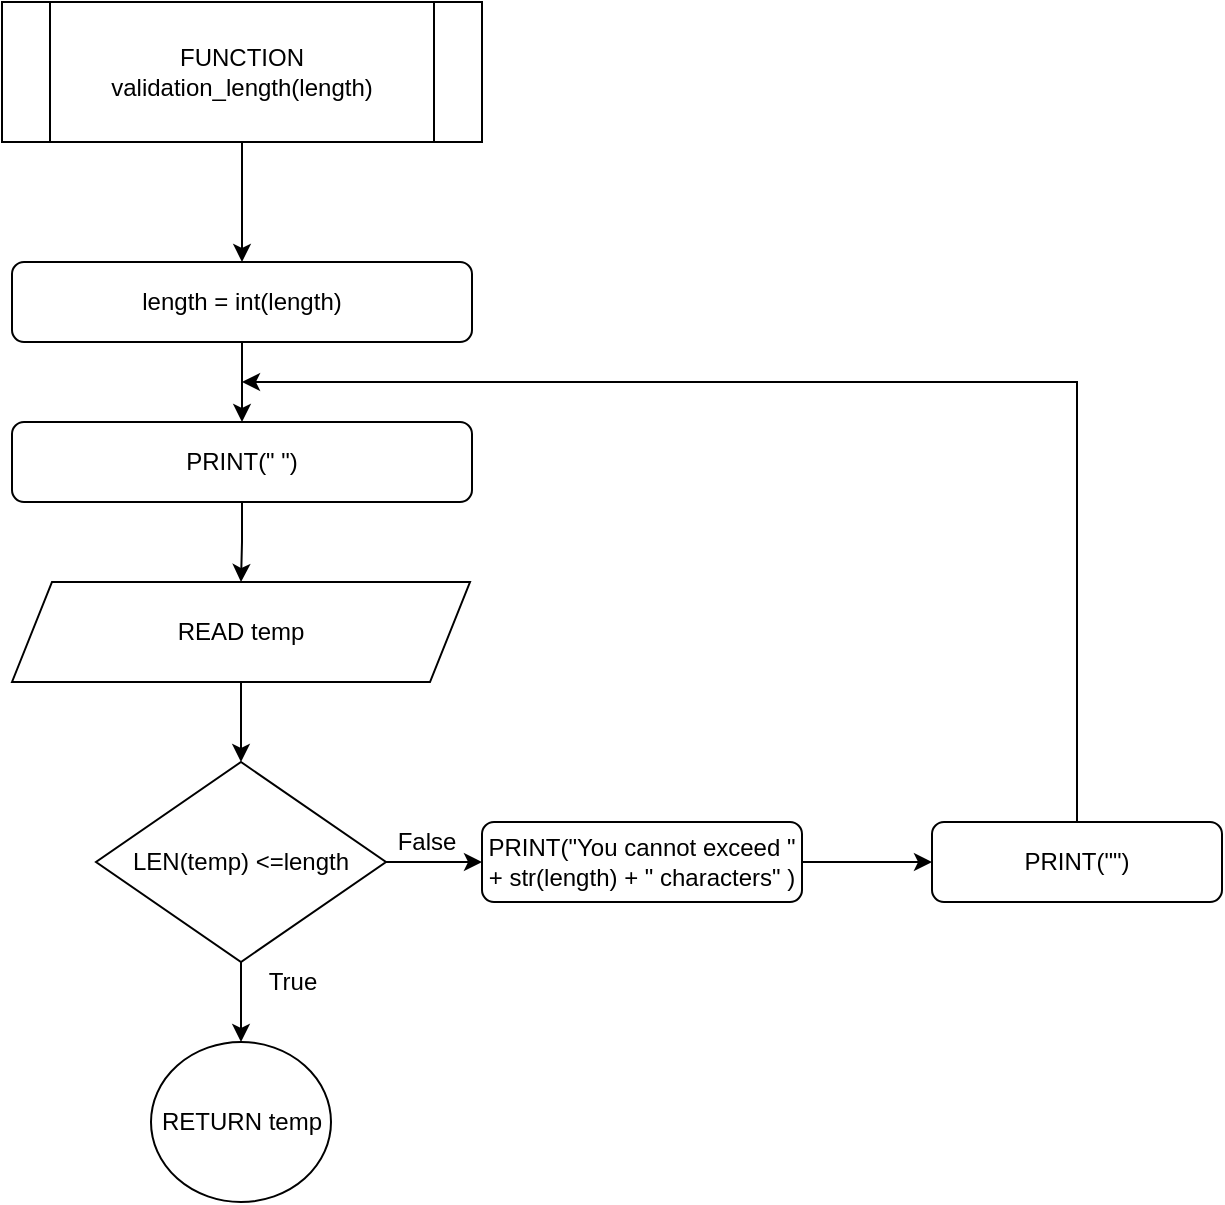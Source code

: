 <mxfile version="14.7.7" type="github">
  <diagram id="A0lXlWImKuz4DLp3JqtB" name="Page-1">
    <mxGraphModel dx="751" dy="725" grid="1" gridSize="10" guides="1" tooltips="1" connect="1" arrows="1" fold="1" page="1" pageScale="1" pageWidth="3300" pageHeight="4681" math="0" shadow="0">
      <root>
        <mxCell id="0" />
        <mxCell id="1" parent="0" />
        <mxCell id="HDIf9olH5PxdKGKlSlge-3" value="" style="edgeStyle=orthogonalEdgeStyle;rounded=0;orthogonalLoop=1;jettySize=auto;html=1;" parent="1" source="HDIf9olH5PxdKGKlSlge-1" target="HDIf9olH5PxdKGKlSlge-2" edge="1">
          <mxGeometry relative="1" as="geometry" />
        </mxCell>
        <mxCell id="HDIf9olH5PxdKGKlSlge-1" value="FUNCTION validation_length(length)" style="shape=process;whiteSpace=wrap;html=1;backgroundOutline=1;" parent="1" vertex="1">
          <mxGeometry x="490" y="140" width="240" height="70" as="geometry" />
        </mxCell>
        <mxCell id="HDIf9olH5PxdKGKlSlge-5" value="" style="edgeStyle=orthogonalEdgeStyle;rounded=0;orthogonalLoop=1;jettySize=auto;html=1;" parent="1" source="HDIf9olH5PxdKGKlSlge-2" target="HDIf9olH5PxdKGKlSlge-4" edge="1">
          <mxGeometry relative="1" as="geometry" />
        </mxCell>
        <mxCell id="HDIf9olH5PxdKGKlSlge-2" value="length = int(length)" style="rounded=1;whiteSpace=wrap;html=1;" parent="1" vertex="1">
          <mxGeometry x="495" y="270" width="230" height="40" as="geometry" />
        </mxCell>
        <mxCell id="HDIf9olH5PxdKGKlSlge-7" value="" style="edgeStyle=orthogonalEdgeStyle;rounded=0;orthogonalLoop=1;jettySize=auto;html=1;" parent="1" source="HDIf9olH5PxdKGKlSlge-4" target="HDIf9olH5PxdKGKlSlge-6" edge="1">
          <mxGeometry relative="1" as="geometry" />
        </mxCell>
        <mxCell id="HDIf9olH5PxdKGKlSlge-4" value="PRINT(&quot; &quot;)" style="rounded=1;whiteSpace=wrap;html=1;" parent="1" vertex="1">
          <mxGeometry x="495" y="350" width="230" height="40" as="geometry" />
        </mxCell>
        <mxCell id="HDIf9olH5PxdKGKlSlge-9" value="" style="edgeStyle=orthogonalEdgeStyle;rounded=0;orthogonalLoop=1;jettySize=auto;html=1;" parent="1" source="HDIf9olH5PxdKGKlSlge-6" target="HDIf9olH5PxdKGKlSlge-8" edge="1">
          <mxGeometry relative="1" as="geometry" />
        </mxCell>
        <mxCell id="HDIf9olH5PxdKGKlSlge-6" value="READ temp" style="shape=parallelogram;perimeter=parallelogramPerimeter;whiteSpace=wrap;html=1;fixedSize=1;" parent="1" vertex="1">
          <mxGeometry x="495" y="430" width="229" height="50" as="geometry" />
        </mxCell>
        <mxCell id="HDIf9olH5PxdKGKlSlge-11" value="" style="edgeStyle=orthogonalEdgeStyle;rounded=0;orthogonalLoop=1;jettySize=auto;html=1;" parent="1" source="HDIf9olH5PxdKGKlSlge-8" target="HDIf9olH5PxdKGKlSlge-10" edge="1">
          <mxGeometry relative="1" as="geometry" />
        </mxCell>
        <mxCell id="HDIf9olH5PxdKGKlSlge-13" value="" style="edgeStyle=orthogonalEdgeStyle;rounded=0;orthogonalLoop=1;jettySize=auto;html=1;" parent="1" source="HDIf9olH5PxdKGKlSlge-8" target="HDIf9olH5PxdKGKlSlge-12" edge="1">
          <mxGeometry relative="1" as="geometry" />
        </mxCell>
        <mxCell id="HDIf9olH5PxdKGKlSlge-8" value="LEN(temp) &lt;=length" style="rhombus;whiteSpace=wrap;html=1;" parent="1" vertex="1">
          <mxGeometry x="537" y="520" width="145" height="100" as="geometry" />
        </mxCell>
        <mxCell id="HDIf9olH5PxdKGKlSlge-10" value="RETURN temp" style="ellipse;whiteSpace=wrap;html=1;" parent="1" vertex="1">
          <mxGeometry x="564.5" y="660" width="90" height="80" as="geometry" />
        </mxCell>
        <mxCell id="HDIf9olH5PxdKGKlSlge-15" value="" style="edgeStyle=orthogonalEdgeStyle;rounded=0;orthogonalLoop=1;jettySize=auto;html=1;" parent="1" source="HDIf9olH5PxdKGKlSlge-12" target="HDIf9olH5PxdKGKlSlge-14" edge="1">
          <mxGeometry relative="1" as="geometry" />
        </mxCell>
        <mxCell id="HDIf9olH5PxdKGKlSlge-12" value="PRINT(&quot;You cannot exceed &quot; + str(length) + &quot; characters&quot; )" style="rounded=1;whiteSpace=wrap;html=1;" parent="1" vertex="1">
          <mxGeometry x="730" y="550" width="160" height="40" as="geometry" />
        </mxCell>
        <mxCell id="ZWiJkeJj1nlKCDPd_Z-t-2" style="edgeStyle=orthogonalEdgeStyle;rounded=0;orthogonalLoop=1;jettySize=auto;html=1;" edge="1" parent="1" source="HDIf9olH5PxdKGKlSlge-14">
          <mxGeometry relative="1" as="geometry">
            <mxPoint x="610" y="330" as="targetPoint" />
            <Array as="points">
              <mxPoint x="1028" y="330" />
            </Array>
          </mxGeometry>
        </mxCell>
        <mxCell id="HDIf9olH5PxdKGKlSlge-14" value="PRINT(&quot;&quot;)" style="rounded=1;whiteSpace=wrap;html=1;" parent="1" vertex="1">
          <mxGeometry x="955" y="550" width="145" height="40" as="geometry" />
        </mxCell>
        <mxCell id="ZWiJkeJj1nlKCDPd_Z-t-1" value="True" style="text;html=1;align=center;verticalAlign=middle;resizable=0;points=[];autosize=1;strokeColor=none;" vertex="1" parent="1">
          <mxGeometry x="615" y="620" width="40" height="20" as="geometry" />
        </mxCell>
        <mxCell id="ZWiJkeJj1nlKCDPd_Z-t-3" value="False" style="text;html=1;align=center;verticalAlign=middle;resizable=0;points=[];autosize=1;strokeColor=none;" vertex="1" parent="1">
          <mxGeometry x="682" y="550" width="40" height="20" as="geometry" />
        </mxCell>
      </root>
    </mxGraphModel>
  </diagram>
</mxfile>
